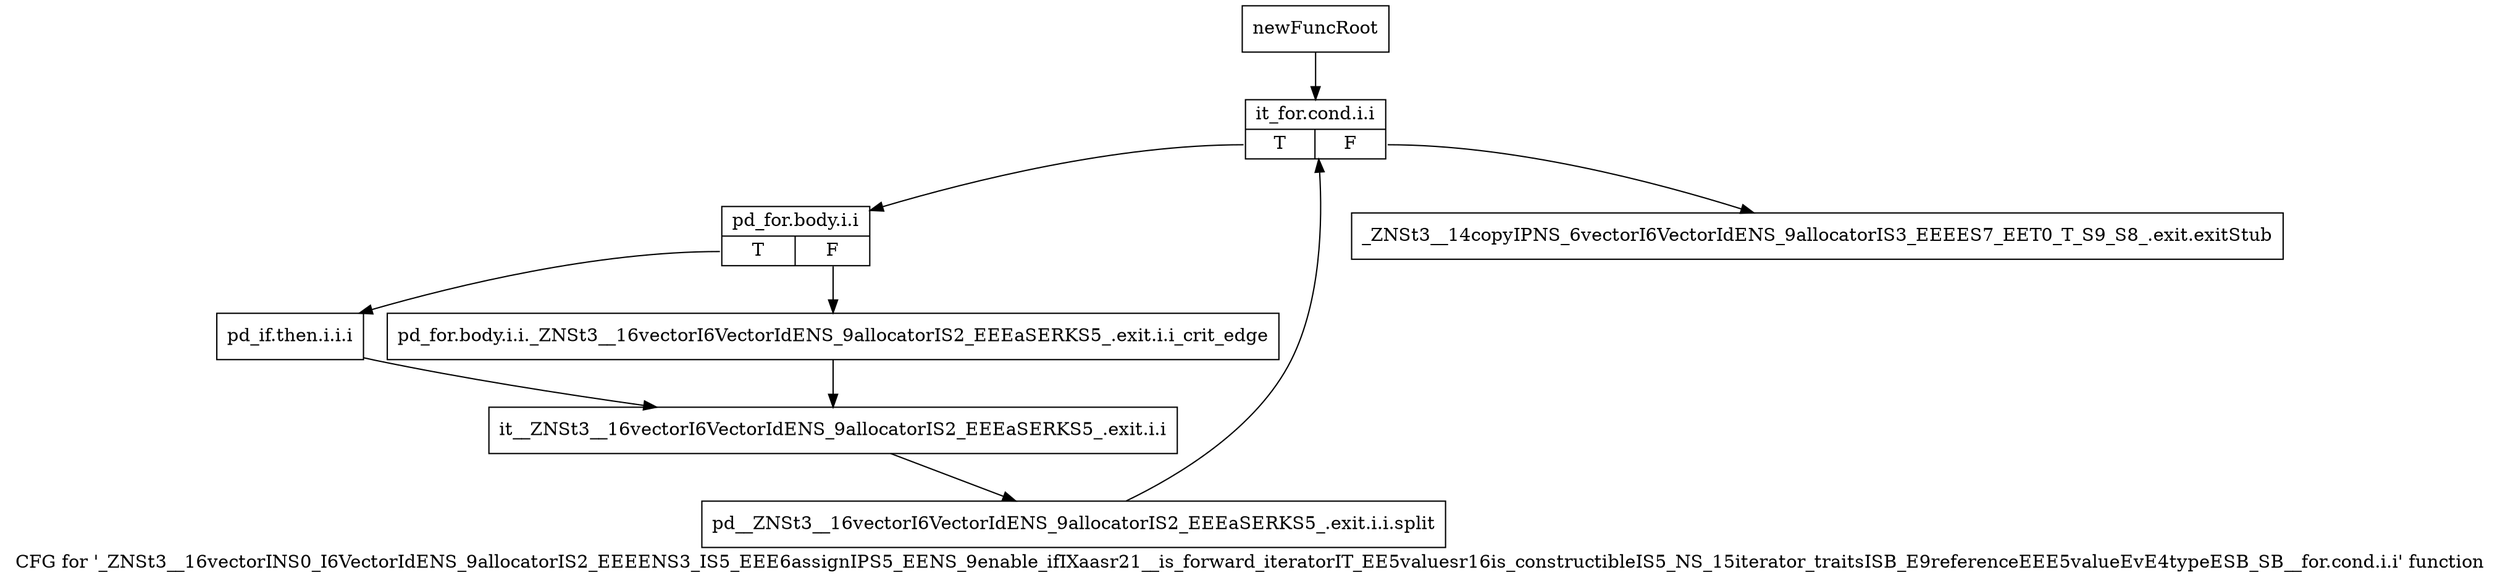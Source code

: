 digraph "CFG for '_ZNSt3__16vectorINS0_I6VectorIdENS_9allocatorIS2_EEEENS3_IS5_EEE6assignIPS5_EENS_9enable_ifIXaasr21__is_forward_iteratorIT_EE5valuesr16is_constructibleIS5_NS_15iterator_traitsISB_E9referenceEEE5valueEvE4typeESB_SB__for.cond.i.i' function" {
	label="CFG for '_ZNSt3__16vectorINS0_I6VectorIdENS_9allocatorIS2_EEEENS3_IS5_EEE6assignIPS5_EENS_9enable_ifIXaasr21__is_forward_iteratorIT_EE5valuesr16is_constructibleIS5_NS_15iterator_traitsISB_E9referenceEEE5valueEvE4typeESB_SB__for.cond.i.i' function";

	Node0x9677e50 [shape=record,label="{newFuncRoot}"];
	Node0x9677e50 -> Node0x9677ef0;
	Node0x9677ea0 [shape=record,label="{_ZNSt3__14copyIPNS_6vectorI6VectorIdENS_9allocatorIS3_EEEES7_EET0_T_S9_S8_.exit.exitStub}"];
	Node0x9677ef0 [shape=record,label="{it_for.cond.i.i|{<s0>T|<s1>F}}"];
	Node0x9677ef0:s0 -> Node0x9677f40;
	Node0x9677ef0:s1 -> Node0x9677ea0;
	Node0x9677f40 [shape=record,label="{pd_for.body.i.i|{<s0>T|<s1>F}}"];
	Node0x9677f40:s0 -> Node0x9677fe0;
	Node0x9677f40:s1 -> Node0x9677f90;
	Node0x9677f90 [shape=record,label="{pd_for.body.i.i._ZNSt3__16vectorI6VectorIdENS_9allocatorIS2_EEEaSERKS5_.exit.i.i_crit_edge}"];
	Node0x9677f90 -> Node0x9678030;
	Node0x9677fe0 [shape=record,label="{pd_if.then.i.i.i}"];
	Node0x9677fe0 -> Node0x9678030;
	Node0x9678030 [shape=record,label="{it__ZNSt3__16vectorI6VectorIdENS_9allocatorIS2_EEEaSERKS5_.exit.i.i}"];
	Node0x9678030 -> Node0xba9f120;
	Node0xba9f120 [shape=record,label="{pd__ZNSt3__16vectorI6VectorIdENS_9allocatorIS2_EEEaSERKS5_.exit.i.i.split}"];
	Node0xba9f120 -> Node0x9677ef0;
}
